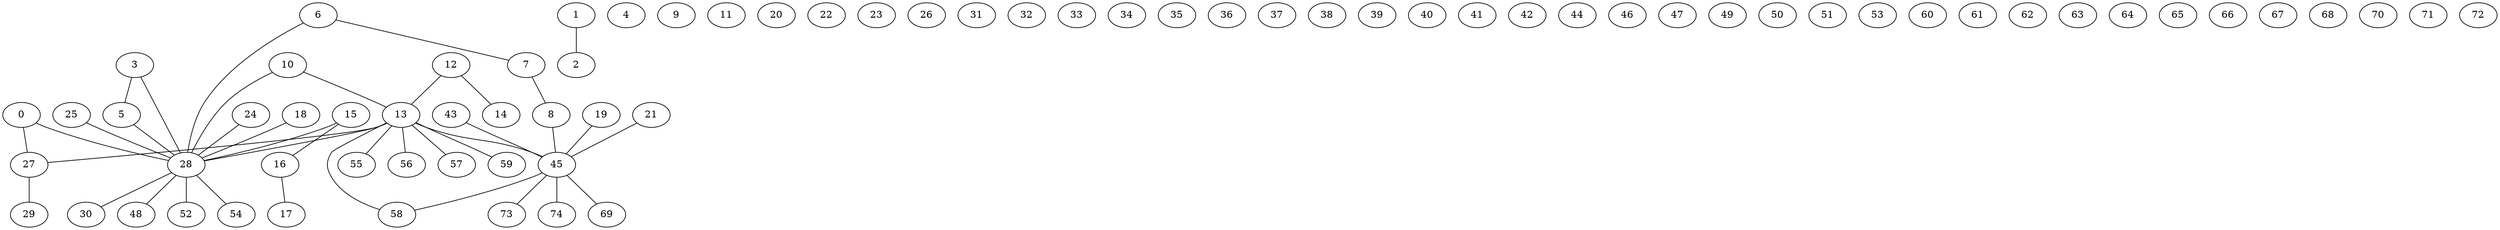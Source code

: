 graph {
	0 -- 27
	0 -- 28
	1 -- 2
	3 -- 5
	3 -- 28
	4
	5 -- 28
	6 -- 7
	6 -- 28
	7 -- 8
	8 -- 45
	9
	10 -- 13
	10 -- 28
	11
	12 -- 13
	12 -- 14
	13 -- 27
	13 -- 28
	13 -- 45
	13 -- 55
	13 -- 56
	13 -- 57
	13 -- 58
	13 -- 59
	15 -- 16
	15 -- 28
	16 -- 17
	18 -- 28
	19 -- 45
	20
	21 -- 45
	22
	23
	24 -- 28
	25 -- 28
	26
	27 -- 29
	28 -- 30
	28 -- 48
	28 -- 52
	28 -- 54
	31
	32
	33
	34
	35
	36
	37
	38
	39
	40
	41
	42
	43 -- 45
	44
	45 -- 58
	45 -- 69
	45 -- 73
	45 -- 74
	46
	47
	49
	50
	51
	53
	60
	61
	62
	63
	64
	65
	66
	67
	68
	70
	71
	72
}
